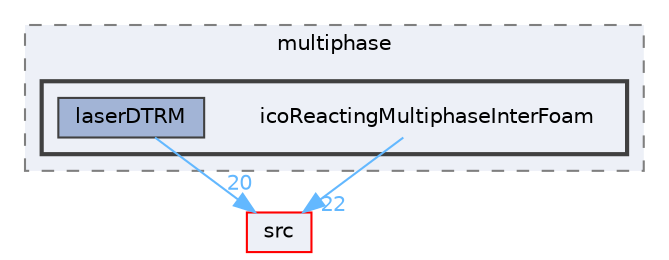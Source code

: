 digraph "applications/solvers/multiphase/icoReactingMultiphaseInterFoam"
{
 // LATEX_PDF_SIZE
  bgcolor="transparent";
  edge [fontname=Helvetica,fontsize=10,labelfontname=Helvetica,labelfontsize=10];
  node [fontname=Helvetica,fontsize=10,shape=box,height=0.2,width=0.4];
  compound=true
  subgraph clusterdir_d62a5a20700de1cb9696e405d497a576 {
    graph [ bgcolor="#edf0f7", pencolor="grey50", label="multiphase", fontname=Helvetica,fontsize=10 style="filled,dashed", URL="dir_d62a5a20700de1cb9696e405d497a576.html",tooltip=""]
  subgraph clusterdir_1ff87e91ba7f0e4bf8179bd47788b26b {
    graph [ bgcolor="#edf0f7", pencolor="grey25", label="", fontname=Helvetica,fontsize=10 style="filled,bold", URL="dir_1ff87e91ba7f0e4bf8179bd47788b26b.html",tooltip=""]
    dir_1ff87e91ba7f0e4bf8179bd47788b26b [shape=plaintext, label="icoReactingMultiphaseInterFoam"];
  dir_73a577334200d1ddf7eccf77782bc5f9 [label="laserDTRM", fillcolor="#a2b4d6", color="grey25", style="filled", URL="dir_73a577334200d1ddf7eccf77782bc5f9.html",tooltip=""];
  }
  }
  dir_68267d1309a1af8e8297ef4c3efbcdba [label="src", fillcolor="#edf0f7", color="red", style="filled", URL="dir_68267d1309a1af8e8297ef4c3efbcdba.html",tooltip=""];
  dir_1ff87e91ba7f0e4bf8179bd47788b26b->dir_68267d1309a1af8e8297ef4c3efbcdba [headlabel="22", labeldistance=1.5 headhref="dir_001771_003729.html" href="dir_001771_003729.html" color="steelblue1" fontcolor="steelblue1"];
  dir_73a577334200d1ddf7eccf77782bc5f9->dir_68267d1309a1af8e8297ef4c3efbcdba [headlabel="20", labeldistance=1.5 headhref="dir_002100_003729.html" href="dir_002100_003729.html" color="steelblue1" fontcolor="steelblue1"];
}
